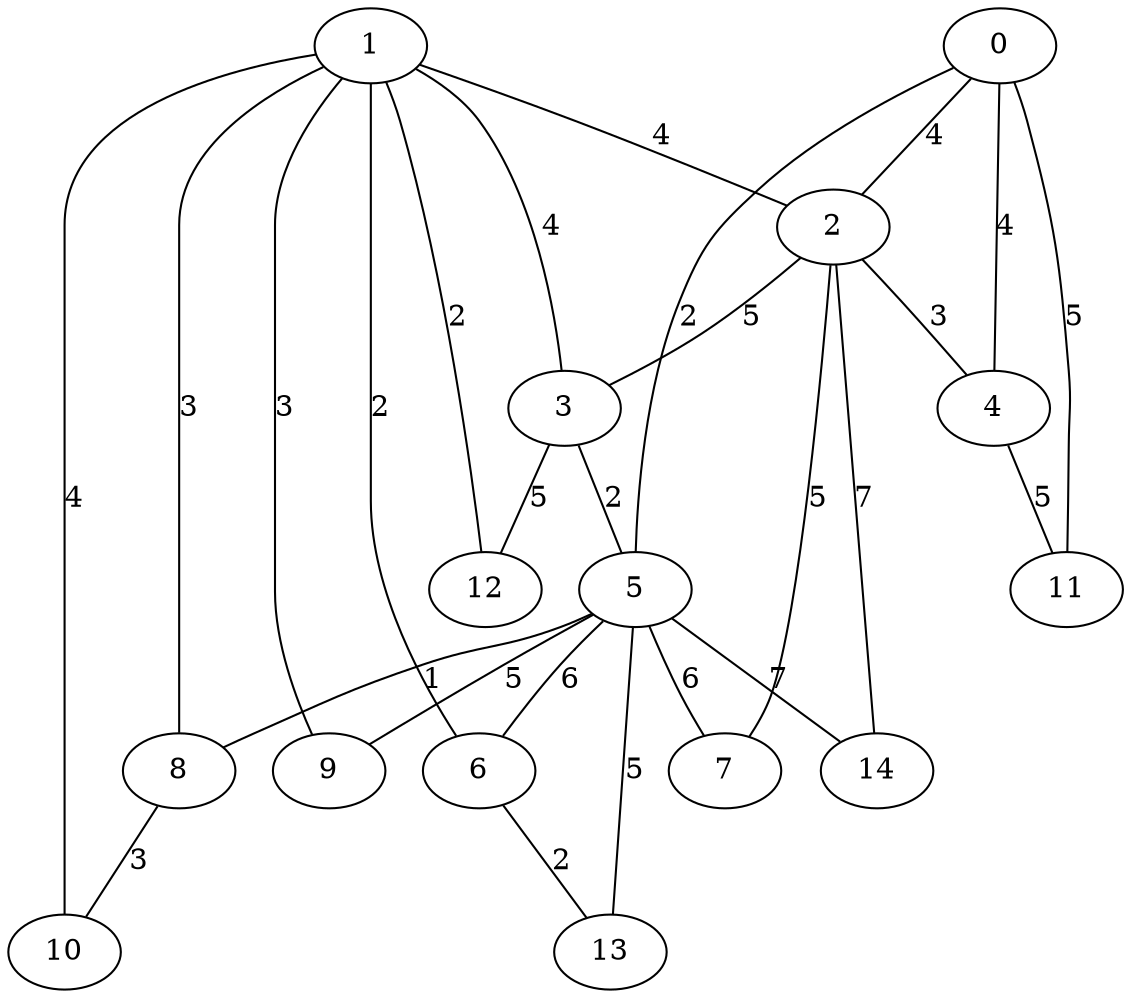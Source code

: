 graph g {
  0 [ habit = 1, size = 339, x = 4, y = 3 ]
  1 [ habit = 9, size = 67, x = 7, y = 7 ]
  2 [ habit = 8, size = 73, x = 5, y = 4 ]
  3 [ habit = 9, size = 229, x = 5, y = 7 ]
  4 [ habit = 7, size = 206, x = 2, y = 4 ]
  5 [ habit = 2, size = 463, x = 6, y = 5 ]
  6 [ habit = 8, size = 489, x = 5, y = 9 ]
  7 [ base = 2, habit = 5, size = 246, x = 6, y = 1 ]
  8 [ habit = 8, size = 495, x = 8, y = 5 ]
  9 [ habit = 5, size = 150, x = 9, y = 5 ]
  10 [ habit = 1, size = 65, x = 10, y = 7 ]
  11 [ habit = 1, size = 324, x = 1, y = 1 ]
  12 [ base = 1, habit = 1, size = 72, x = 8, y = 10 ]
  13 [ habit = 4, size = 110, x = 3, y = 8 ]
  14 [ habit = 2, size = 200, x = 8, y = 1 ]

  0 -- 2 [ label = 4, weight = 4 ]
  0 -- 11 [ label = 5, weight = 5 ]
  0 -- 4 [ label = 4, weight = 4 ]
  0 -- 5 [ label = 2, weight = 2 ]
  1 -- 9 [ label = 3, weight = 3 ]
  1 -- 8 [ label = 3, weight = 3 ]
  1 -- 6 [ label = 2, weight = 2 ]
  1 -- 3 [ label = 4, weight = 4 ]
  1 -- 2 [ label = 4, weight = 4 ]
  1 -- 12 [ label = 2, weight = 2 ]
  1 -- 10 [ label = 4, weight = 4 ]
  2 -- 14 [ label = 7, weight = 7 ]
  2 -- 7 [ label = 5, weight = 5 ]
  2 -- 3 [ label = 5, weight = 5 ]
  2 -- 4 [ label = 3, weight = 3 ]
  3 -- 5 [ label = 2, weight = 2 ]
  3 -- 12 [ label = 5, weight = 5 ]
  4 -- 11 [ label = 5, weight = 5 ]
  5 -- 6 [ label = 6, weight = 6 ]
  5 -- 7 [ label = 6, weight = 6 ]
  5 -- 9 [ label = 5, weight = 5 ]
  5 -- 13 [ label = 5, weight = 5 ]
  5 -- 14 [ label = 7, weight = 7 ]
  5 -- 8 [ label = 1, weight = 1 ]
  6 -- 13 [ label = 2, weight = 2 ]
  8 -- 10 [ label = 3, weight = 3 ]
}
